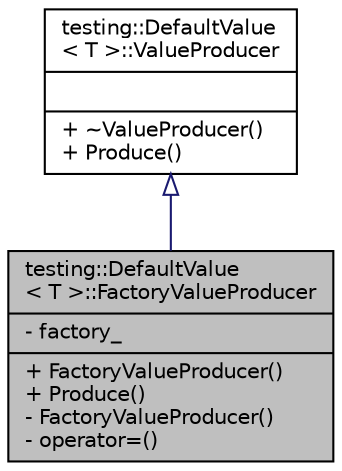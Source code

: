digraph "testing::DefaultValue&lt; T &gt;::FactoryValueProducer"
{
 // LATEX_PDF_SIZE
  bgcolor="transparent";
  edge [fontname="Helvetica",fontsize="10",labelfontname="Helvetica",labelfontsize="10"];
  node [fontname="Helvetica",fontsize="10",shape=record];
  Node1 [label="{testing::DefaultValue\l\< T \>::FactoryValueProducer\n|- factory_\l|+ FactoryValueProducer()\l+ Produce()\l- FactoryValueProducer()\l- operator=()\l}",height=0.2,width=0.4,color="black", fillcolor="grey75", style="filled", fontcolor="black",tooltip=" "];
  Node2 -> Node1 [dir="back",color="midnightblue",fontsize="10",style="solid",arrowtail="onormal",fontname="Helvetica"];
  Node2 [label="{testing::DefaultValue\l\< T \>::ValueProducer\n||+ ~ValueProducer()\l+ Produce()\l}",height=0.2,width=0.4,color="black",URL="$classtesting_1_1DefaultValue_1_1ValueProducer.html",tooltip=" "];
}
